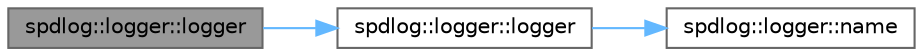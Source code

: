 digraph "spdlog::logger::logger"
{
 // LATEX_PDF_SIZE
  bgcolor="transparent";
  edge [fontname=Helvetica,fontsize=10,labelfontname=Helvetica,labelfontsize=10];
  node [fontname=Helvetica,fontsize=10,shape=box,height=0.2,width=0.4];
  rankdir="LR";
  Node1 [id="Node000001",label="spdlog::logger::logger",height=0.2,width=0.4,color="gray40", fillcolor="grey60", style="filled", fontcolor="black",tooltip=" "];
  Node1 -> Node2 [id="edge3_Node000001_Node000002",color="steelblue1",style="solid",tooltip=" "];
  Node2 [id="Node000002",label="spdlog::logger::logger",height=0.2,width=0.4,color="grey40", fillcolor="white", style="filled",URL="$classspdlog_1_1logger.html#a441b6358c8df8fdc2367c9977b3c6fc2",tooltip=" "];
  Node2 -> Node3 [id="edge4_Node000002_Node000003",color="steelblue1",style="solid",tooltip=" "];
  Node3 [id="Node000003",label="spdlog::logger::name",height=0.2,width=0.4,color="grey40", fillcolor="white", style="filled",URL="$classspdlog_1_1logger.html#ab1f5f63fcc8517b1105b4f640c1143ad",tooltip=" "];
}
